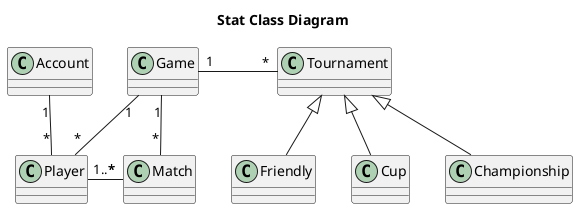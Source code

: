 @startuml

title Stat Class Diagram

class Account
class Player
class Game
class Match
class Tournament
class Cup
class Championship
class Friendly

Account "1" -down- "*" Player
Game "1" -down- "*" Match
Player "*" -up- "1" Game
Match "*" -left- "1..*" Player
Game "1" -right- "*" Tournament
Tournament <|-down- Cup
Tournament <|-down- Championship
Tournament <|-down- Friendly

@enduml
